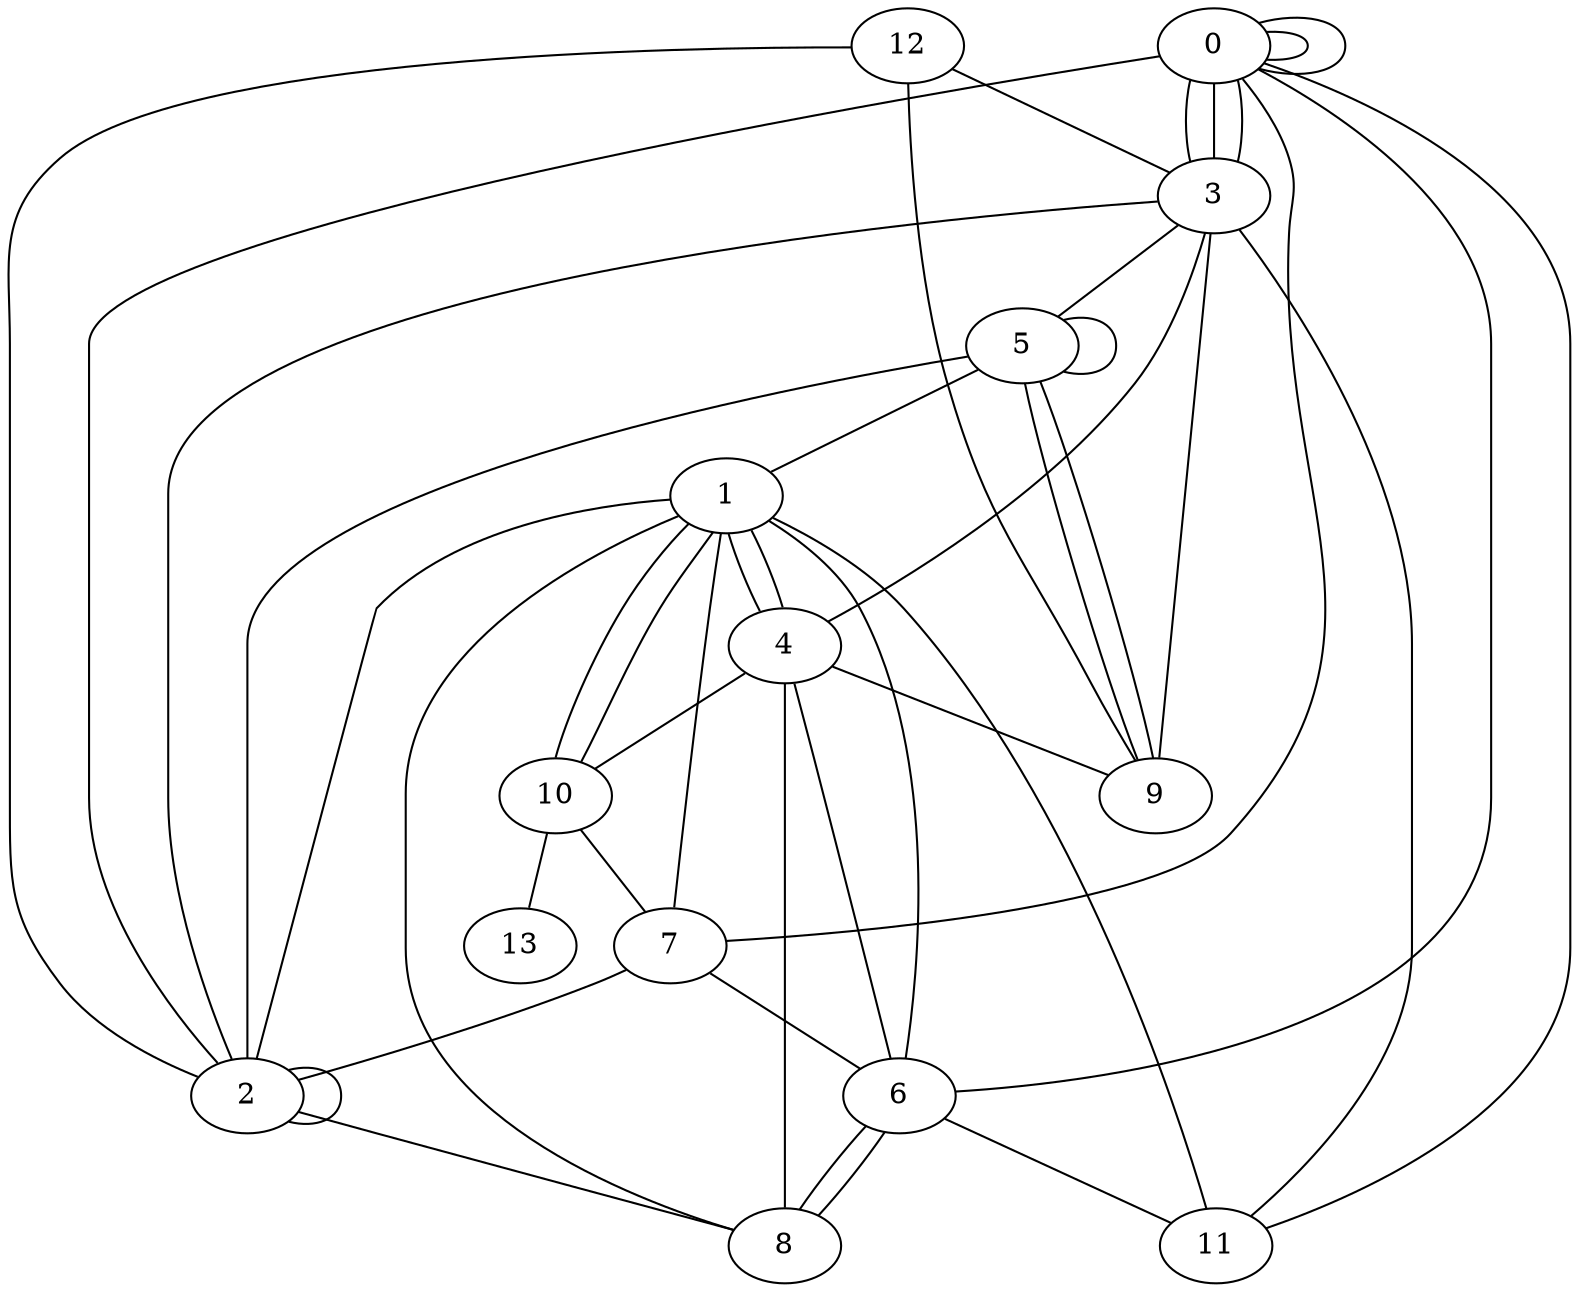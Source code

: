 graph G {
0;
1;
2;
3;
4;
5;
6;
7;
8;
9;
10;
11;
12;
13;
2--5 ;
3--2 ;
3--0 ;
3--5 ;
10--1 ;
0--0 ;
3--4 ;
4--9 ;
8--4 ;
4--1 ;
0--7 ;
7--2 ;
1--8 ;
6--8 ;
9--3 ;
9--5 ;
2--2 ;
0--3 ;
9--5 ;
5--5 ;
6--8 ;
0--3 ;
5--1 ;
10--7 ;
7--6 ;
2--0 ;
12--9 ;
11--0 ;
4--6 ;
10--13 ;
4--10 ;
1--11 ;
1--7 ;
1--4 ;
6--0 ;
11--3 ;
2--8 ;
12--2 ;
1--6 ;
6--11 ;
1--10 ;
12--3 ;
2--1 ;
0--0 ;
}
